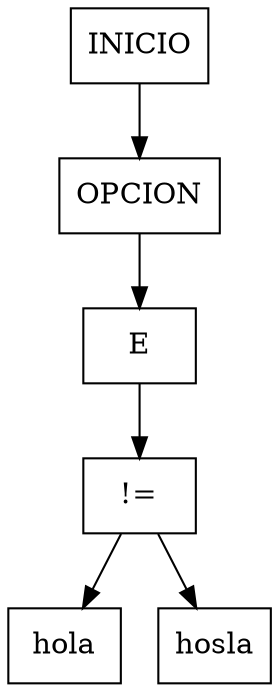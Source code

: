 digraph G{
node[shape=box];
rankdir=UD;

"6_INICIO"[label = "INICIO"];
"5_OPCION"[label = "OPCION"];
"6_INICIO"->"5_OPCION";
"5_OPCION"[label = "OPCION"];
"4_E"[label = "E"];
"5_OPCION"->"4_E";
"4_E"[label = "E"];
"3_!="[label = "!="];
"4_E"->"3_!=";
"3_!="[label = "!="];
"1_CADENA"[label = "hola"];
"3_!="->"1_CADENA";
"3_!="[label = "!="];
"2_CADENA"[label = "hosla"];
"3_!="->"2_CADENA";


}
